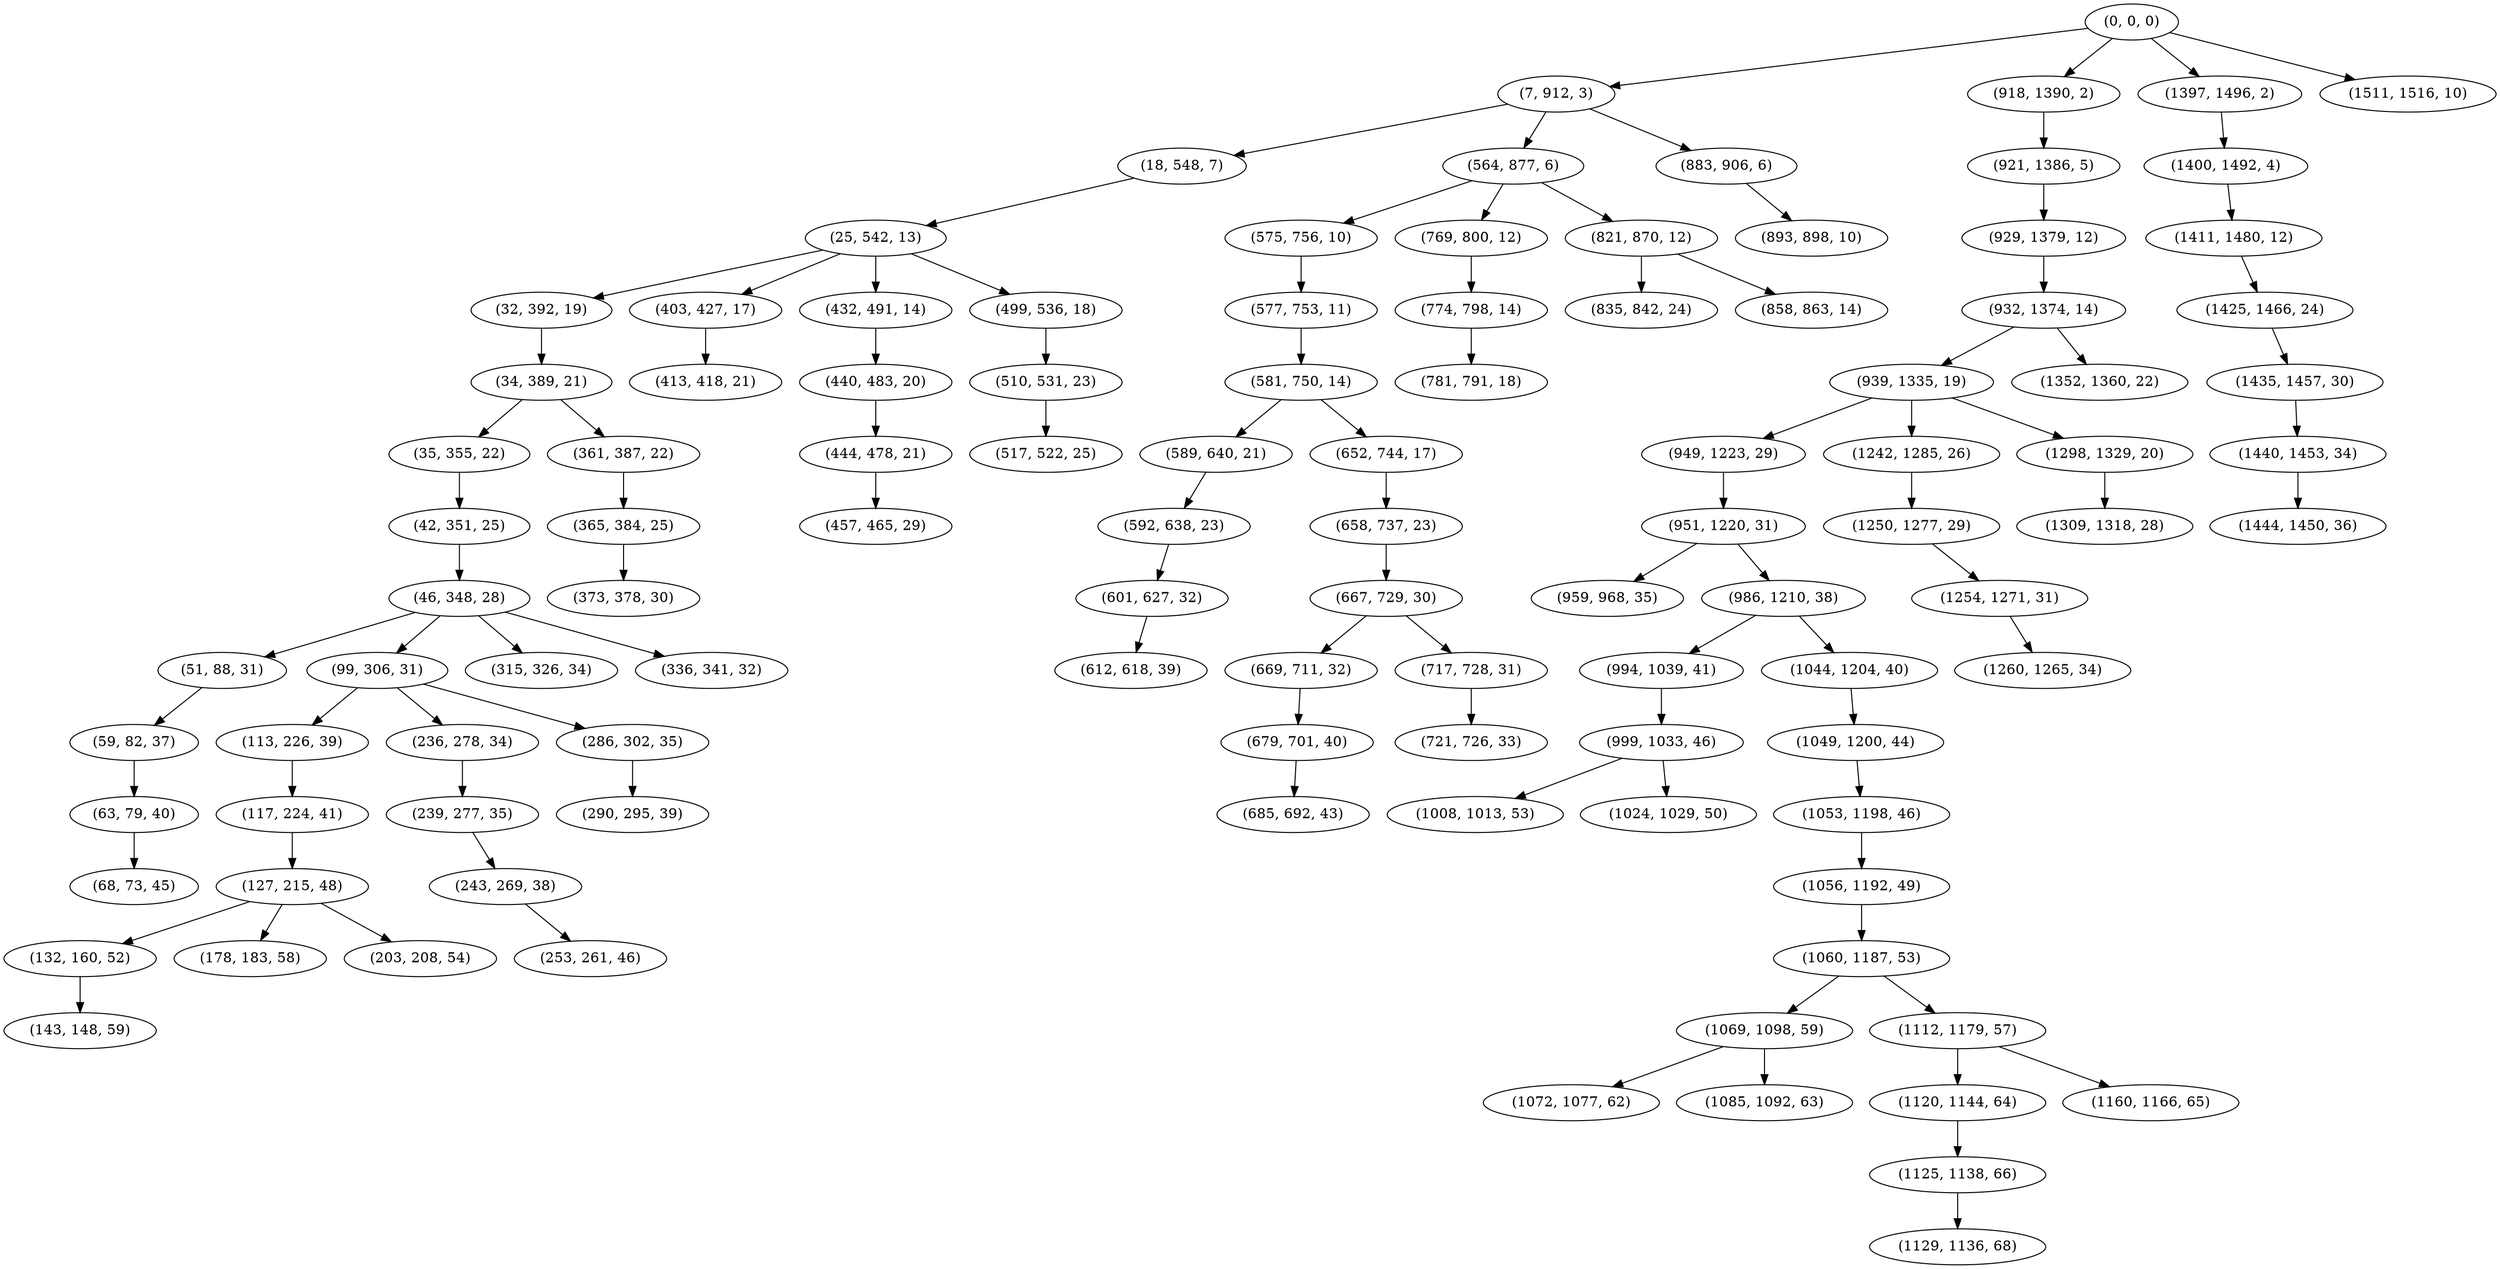 digraph tree {
    "(0, 0, 0)";
    "(7, 912, 3)";
    "(18, 548, 7)";
    "(25, 542, 13)";
    "(32, 392, 19)";
    "(34, 389, 21)";
    "(35, 355, 22)";
    "(42, 351, 25)";
    "(46, 348, 28)";
    "(51, 88, 31)";
    "(59, 82, 37)";
    "(63, 79, 40)";
    "(68, 73, 45)";
    "(99, 306, 31)";
    "(113, 226, 39)";
    "(117, 224, 41)";
    "(127, 215, 48)";
    "(132, 160, 52)";
    "(143, 148, 59)";
    "(178, 183, 58)";
    "(203, 208, 54)";
    "(236, 278, 34)";
    "(239, 277, 35)";
    "(243, 269, 38)";
    "(253, 261, 46)";
    "(286, 302, 35)";
    "(290, 295, 39)";
    "(315, 326, 34)";
    "(336, 341, 32)";
    "(361, 387, 22)";
    "(365, 384, 25)";
    "(373, 378, 30)";
    "(403, 427, 17)";
    "(413, 418, 21)";
    "(432, 491, 14)";
    "(440, 483, 20)";
    "(444, 478, 21)";
    "(457, 465, 29)";
    "(499, 536, 18)";
    "(510, 531, 23)";
    "(517, 522, 25)";
    "(564, 877, 6)";
    "(575, 756, 10)";
    "(577, 753, 11)";
    "(581, 750, 14)";
    "(589, 640, 21)";
    "(592, 638, 23)";
    "(601, 627, 32)";
    "(612, 618, 39)";
    "(652, 744, 17)";
    "(658, 737, 23)";
    "(667, 729, 30)";
    "(669, 711, 32)";
    "(679, 701, 40)";
    "(685, 692, 43)";
    "(717, 728, 31)";
    "(721, 726, 33)";
    "(769, 800, 12)";
    "(774, 798, 14)";
    "(781, 791, 18)";
    "(821, 870, 12)";
    "(835, 842, 24)";
    "(858, 863, 14)";
    "(883, 906, 6)";
    "(893, 898, 10)";
    "(918, 1390, 2)";
    "(921, 1386, 5)";
    "(929, 1379, 12)";
    "(932, 1374, 14)";
    "(939, 1335, 19)";
    "(949, 1223, 29)";
    "(951, 1220, 31)";
    "(959, 968, 35)";
    "(986, 1210, 38)";
    "(994, 1039, 41)";
    "(999, 1033, 46)";
    "(1008, 1013, 53)";
    "(1024, 1029, 50)";
    "(1044, 1204, 40)";
    "(1049, 1200, 44)";
    "(1053, 1198, 46)";
    "(1056, 1192, 49)";
    "(1060, 1187, 53)";
    "(1069, 1098, 59)";
    "(1072, 1077, 62)";
    "(1085, 1092, 63)";
    "(1112, 1179, 57)";
    "(1120, 1144, 64)";
    "(1125, 1138, 66)";
    "(1129, 1136, 68)";
    "(1160, 1166, 65)";
    "(1242, 1285, 26)";
    "(1250, 1277, 29)";
    "(1254, 1271, 31)";
    "(1260, 1265, 34)";
    "(1298, 1329, 20)";
    "(1309, 1318, 28)";
    "(1352, 1360, 22)";
    "(1397, 1496, 2)";
    "(1400, 1492, 4)";
    "(1411, 1480, 12)";
    "(1425, 1466, 24)";
    "(1435, 1457, 30)";
    "(1440, 1453, 34)";
    "(1444, 1450, 36)";
    "(1511, 1516, 10)";
    "(0, 0, 0)" -> "(7, 912, 3)";
    "(0, 0, 0)" -> "(918, 1390, 2)";
    "(0, 0, 0)" -> "(1397, 1496, 2)";
    "(0, 0, 0)" -> "(1511, 1516, 10)";
    "(7, 912, 3)" -> "(18, 548, 7)";
    "(7, 912, 3)" -> "(564, 877, 6)";
    "(7, 912, 3)" -> "(883, 906, 6)";
    "(18, 548, 7)" -> "(25, 542, 13)";
    "(25, 542, 13)" -> "(32, 392, 19)";
    "(25, 542, 13)" -> "(403, 427, 17)";
    "(25, 542, 13)" -> "(432, 491, 14)";
    "(25, 542, 13)" -> "(499, 536, 18)";
    "(32, 392, 19)" -> "(34, 389, 21)";
    "(34, 389, 21)" -> "(35, 355, 22)";
    "(34, 389, 21)" -> "(361, 387, 22)";
    "(35, 355, 22)" -> "(42, 351, 25)";
    "(42, 351, 25)" -> "(46, 348, 28)";
    "(46, 348, 28)" -> "(51, 88, 31)";
    "(46, 348, 28)" -> "(99, 306, 31)";
    "(46, 348, 28)" -> "(315, 326, 34)";
    "(46, 348, 28)" -> "(336, 341, 32)";
    "(51, 88, 31)" -> "(59, 82, 37)";
    "(59, 82, 37)" -> "(63, 79, 40)";
    "(63, 79, 40)" -> "(68, 73, 45)";
    "(99, 306, 31)" -> "(113, 226, 39)";
    "(99, 306, 31)" -> "(236, 278, 34)";
    "(99, 306, 31)" -> "(286, 302, 35)";
    "(113, 226, 39)" -> "(117, 224, 41)";
    "(117, 224, 41)" -> "(127, 215, 48)";
    "(127, 215, 48)" -> "(132, 160, 52)";
    "(127, 215, 48)" -> "(178, 183, 58)";
    "(127, 215, 48)" -> "(203, 208, 54)";
    "(132, 160, 52)" -> "(143, 148, 59)";
    "(236, 278, 34)" -> "(239, 277, 35)";
    "(239, 277, 35)" -> "(243, 269, 38)";
    "(243, 269, 38)" -> "(253, 261, 46)";
    "(286, 302, 35)" -> "(290, 295, 39)";
    "(361, 387, 22)" -> "(365, 384, 25)";
    "(365, 384, 25)" -> "(373, 378, 30)";
    "(403, 427, 17)" -> "(413, 418, 21)";
    "(432, 491, 14)" -> "(440, 483, 20)";
    "(440, 483, 20)" -> "(444, 478, 21)";
    "(444, 478, 21)" -> "(457, 465, 29)";
    "(499, 536, 18)" -> "(510, 531, 23)";
    "(510, 531, 23)" -> "(517, 522, 25)";
    "(564, 877, 6)" -> "(575, 756, 10)";
    "(564, 877, 6)" -> "(769, 800, 12)";
    "(564, 877, 6)" -> "(821, 870, 12)";
    "(575, 756, 10)" -> "(577, 753, 11)";
    "(577, 753, 11)" -> "(581, 750, 14)";
    "(581, 750, 14)" -> "(589, 640, 21)";
    "(581, 750, 14)" -> "(652, 744, 17)";
    "(589, 640, 21)" -> "(592, 638, 23)";
    "(592, 638, 23)" -> "(601, 627, 32)";
    "(601, 627, 32)" -> "(612, 618, 39)";
    "(652, 744, 17)" -> "(658, 737, 23)";
    "(658, 737, 23)" -> "(667, 729, 30)";
    "(667, 729, 30)" -> "(669, 711, 32)";
    "(667, 729, 30)" -> "(717, 728, 31)";
    "(669, 711, 32)" -> "(679, 701, 40)";
    "(679, 701, 40)" -> "(685, 692, 43)";
    "(717, 728, 31)" -> "(721, 726, 33)";
    "(769, 800, 12)" -> "(774, 798, 14)";
    "(774, 798, 14)" -> "(781, 791, 18)";
    "(821, 870, 12)" -> "(835, 842, 24)";
    "(821, 870, 12)" -> "(858, 863, 14)";
    "(883, 906, 6)" -> "(893, 898, 10)";
    "(918, 1390, 2)" -> "(921, 1386, 5)";
    "(921, 1386, 5)" -> "(929, 1379, 12)";
    "(929, 1379, 12)" -> "(932, 1374, 14)";
    "(932, 1374, 14)" -> "(939, 1335, 19)";
    "(932, 1374, 14)" -> "(1352, 1360, 22)";
    "(939, 1335, 19)" -> "(949, 1223, 29)";
    "(939, 1335, 19)" -> "(1242, 1285, 26)";
    "(939, 1335, 19)" -> "(1298, 1329, 20)";
    "(949, 1223, 29)" -> "(951, 1220, 31)";
    "(951, 1220, 31)" -> "(959, 968, 35)";
    "(951, 1220, 31)" -> "(986, 1210, 38)";
    "(986, 1210, 38)" -> "(994, 1039, 41)";
    "(986, 1210, 38)" -> "(1044, 1204, 40)";
    "(994, 1039, 41)" -> "(999, 1033, 46)";
    "(999, 1033, 46)" -> "(1008, 1013, 53)";
    "(999, 1033, 46)" -> "(1024, 1029, 50)";
    "(1044, 1204, 40)" -> "(1049, 1200, 44)";
    "(1049, 1200, 44)" -> "(1053, 1198, 46)";
    "(1053, 1198, 46)" -> "(1056, 1192, 49)";
    "(1056, 1192, 49)" -> "(1060, 1187, 53)";
    "(1060, 1187, 53)" -> "(1069, 1098, 59)";
    "(1060, 1187, 53)" -> "(1112, 1179, 57)";
    "(1069, 1098, 59)" -> "(1072, 1077, 62)";
    "(1069, 1098, 59)" -> "(1085, 1092, 63)";
    "(1112, 1179, 57)" -> "(1120, 1144, 64)";
    "(1112, 1179, 57)" -> "(1160, 1166, 65)";
    "(1120, 1144, 64)" -> "(1125, 1138, 66)";
    "(1125, 1138, 66)" -> "(1129, 1136, 68)";
    "(1242, 1285, 26)" -> "(1250, 1277, 29)";
    "(1250, 1277, 29)" -> "(1254, 1271, 31)";
    "(1254, 1271, 31)" -> "(1260, 1265, 34)";
    "(1298, 1329, 20)" -> "(1309, 1318, 28)";
    "(1397, 1496, 2)" -> "(1400, 1492, 4)";
    "(1400, 1492, 4)" -> "(1411, 1480, 12)";
    "(1411, 1480, 12)" -> "(1425, 1466, 24)";
    "(1425, 1466, 24)" -> "(1435, 1457, 30)";
    "(1435, 1457, 30)" -> "(1440, 1453, 34)";
    "(1440, 1453, 34)" -> "(1444, 1450, 36)";
}
